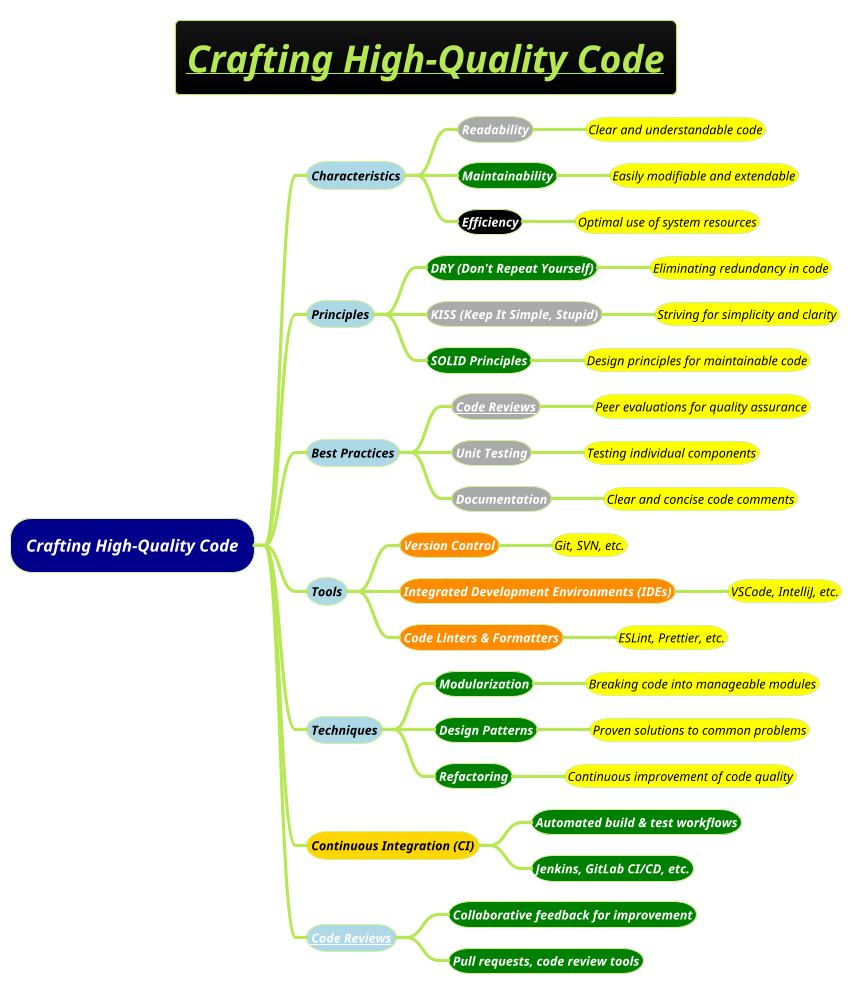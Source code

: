 @startmindmap
title =<i><b><u>Crafting High-Quality Code
!theme hacker

*[#darkblue] <i><color #white>Crafting High-Quality Code
**[#lightblue] <i><color #black><size:12>Characteristics
***[#a] <b><i><color #white><size:12>Readability
****[#yellow] <i><color #black><size:12>Clear and understandable code
***[#green] <b><i><color #white><size:12>Maintainability
****[#yellow] <i><color #black><size:12>Easily modifiable and extendable
***[#black] <b><i><color #white><size:12>Efficiency
****[#yellow] <i><color #black><size:12>Optimal use of system resources
**[#lightblue] <i><color #black><size:12>Principles
***[#green] <b><i><color #white><size:12>DRY (Don't Repeat Yourself)
****[#yellow] <i><color #black><size:12>Eliminating redundancy in code
***[#a] <b><i><color #white><size:12>KISS (Keep It Simple, Stupid)
****[#yellow] <i><color #black><size:12>Striving for simplicity and clarity
***[#green] <b><i><color #white><size:12>SOLID Principles
****[#yellow] <i><color #black><size:12>Design principles for maintainable code
**[#lightblue] <i><color #black><size:12>Best Practices
***[#a] <b><i><color #white><size:12>[[docs/3-programming-languages/Venkat-Subramaniam/Code-Review-you-said.puml Code Reviews]]
****[#yellow] <i><color #black><size:12>Peer evaluations for quality assurance
***[#a] <b><i><color #white><size:12>Unit Testing
****[#yellow] <i><color #black><size:12>Testing individual components
***[#a] <b><i><color #white><size:12>Documentation
****[#yellow] <i><color #black><size:12>Clear and concise code comments
**[#lightblue] <i><color #black><size:12>Tools
***[#darkorange] <b><i><color #white><size:12>Version Control
****[#yellow] <i><color #black><size:12>Git, SVN, etc.
***[#darkorange] <b><i><color #white><size:12>Integrated Development Environments (IDEs)
****[#yellow] <i><color #black><size:12>VSCode, IntelliJ, etc.
***[#darkorange] <b><i><color #white><size:12>Code Linters & Formatters
****[#yellow] <i><color #black><size:12>ESLint, Prettier, etc.
**[#lightblue] <i><color #black><size:12>Techniques
***[#green] <b><i><color #white><size:12>Modularization
****[#yellow] <i><color #black><size:12>Breaking code into manageable modules
***[#green] <b><i><color #white><size:12>Design Patterns
****[#yellow] <i><color #black><size:12>Proven solutions to common problems
***[#green] <b><i><color #white><size:12>Refactoring
****[#yellow] <i><color #black><size:12>Continuous improvement of code quality
**[#gold] <i><color #black><size:12>Continuous Integration (CI)
***[#green] <b><i><color #white><size:12>Automated build & test workflows
***[#green] <b><i><color #white><size:12>Jenkins, GitLab CI/CD, etc.
**[#lightblue] <i><color #black><size:12>[[docs/3-programming-languages/Venkat-Subramaniam/Code-Review-you-said.puml Code Reviews]]
***[#green] <b><i><color #white><size:12>Collaborative feedback for improvement
***[#green] <b><i><color #white><size:12>Pull requests, code review tools
@endmindmap
